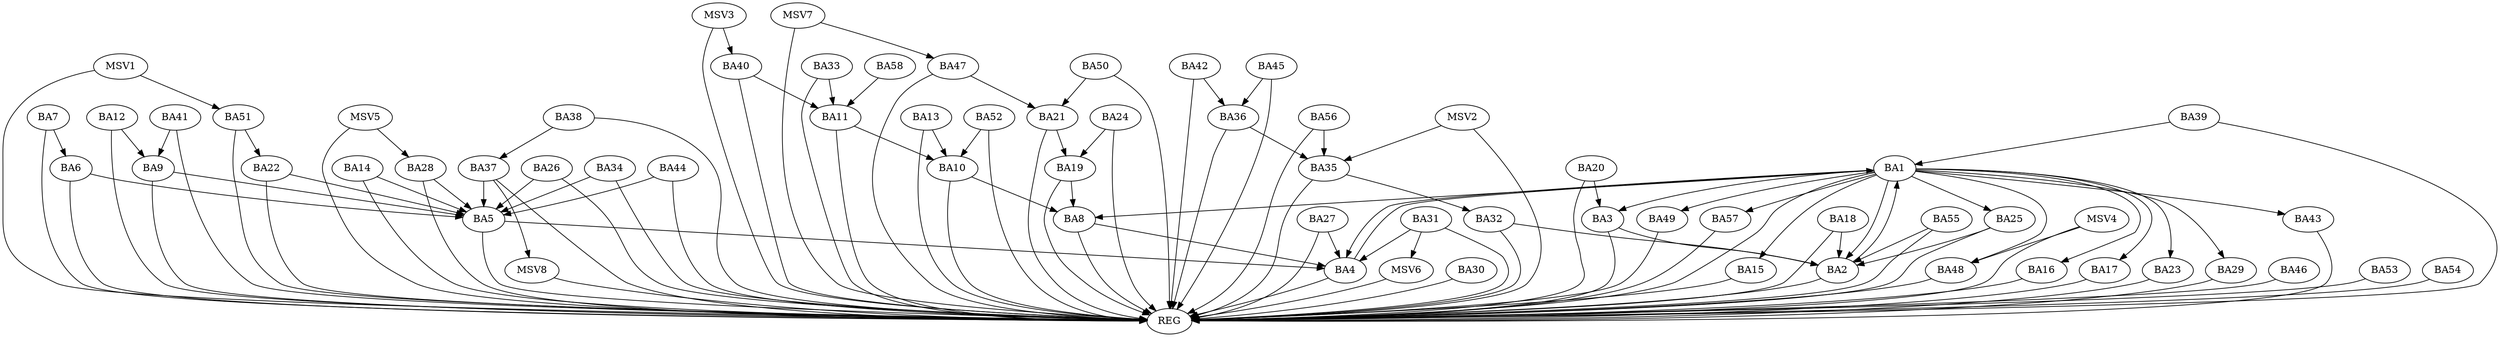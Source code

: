 strict digraph G {
  BA1 [ label="BA1" ];
  BA2 [ label="BA2" ];
  BA3 [ label="BA3" ];
  BA4 [ label="BA4" ];
  BA5 [ label="BA5" ];
  BA6 [ label="BA6" ];
  BA7 [ label="BA7" ];
  BA8 [ label="BA8" ];
  BA9 [ label="BA9" ];
  BA10 [ label="BA10" ];
  BA11 [ label="BA11" ];
  BA12 [ label="BA12" ];
  BA13 [ label="BA13" ];
  BA14 [ label="BA14" ];
  BA15 [ label="BA15" ];
  BA16 [ label="BA16" ];
  BA17 [ label="BA17" ];
  BA18 [ label="BA18" ];
  BA19 [ label="BA19" ];
  BA20 [ label="BA20" ];
  BA21 [ label="BA21" ];
  BA22 [ label="BA22" ];
  BA23 [ label="BA23" ];
  BA24 [ label="BA24" ];
  BA25 [ label="BA25" ];
  BA26 [ label="BA26" ];
  BA27 [ label="BA27" ];
  BA28 [ label="BA28" ];
  BA29 [ label="BA29" ];
  BA30 [ label="BA30" ];
  BA31 [ label="BA31" ];
  BA32 [ label="BA32" ];
  BA33 [ label="BA33" ];
  BA34 [ label="BA34" ];
  BA35 [ label="BA35" ];
  BA36 [ label="BA36" ];
  BA37 [ label="BA37" ];
  BA38 [ label="BA38" ];
  BA39 [ label="BA39" ];
  BA40 [ label="BA40" ];
  BA41 [ label="BA41" ];
  BA42 [ label="BA42" ];
  BA43 [ label="BA43" ];
  BA44 [ label="BA44" ];
  BA45 [ label="BA45" ];
  BA46 [ label="BA46" ];
  BA47 [ label="BA47" ];
  BA48 [ label="BA48" ];
  BA49 [ label="BA49" ];
  BA50 [ label="BA50" ];
  BA51 [ label="BA51" ];
  BA52 [ label="BA52" ];
  BA53 [ label="BA53" ];
  BA54 [ label="BA54" ];
  BA55 [ label="BA55" ];
  BA56 [ label="BA56" ];
  BA57 [ label="BA57" ];
  BA58 [ label="BA58" ];
  REG [ label="REG" ];
  MSV1 [ label="MSV1" ];
  MSV2 [ label="MSV2" ];
  MSV3 [ label="MSV3" ];
  MSV4 [ label="MSV4" ];
  MSV5 [ label="MSV5" ];
  MSV6 [ label="MSV6" ];
  MSV7 [ label="MSV7" ];
  MSV8 [ label="MSV8" ];
  BA1 -> BA2;
  BA2 -> BA1;
  BA3 -> BA2;
  BA4 -> BA1;
  BA5 -> BA4;
  BA6 -> BA5;
  BA7 -> BA6;
  BA8 -> BA4;
  BA9 -> BA5;
  BA10 -> BA8;
  BA11 -> BA10;
  BA12 -> BA9;
  BA13 -> BA10;
  BA14 -> BA5;
  BA18 -> BA2;
  BA19 -> BA8;
  BA20 -> BA3;
  BA21 -> BA19;
  BA22 -> BA5;
  BA24 -> BA19;
  BA25 -> BA2;
  BA26 -> BA5;
  BA27 -> BA4;
  BA28 -> BA5;
  BA31 -> BA4;
  BA32 -> BA2;
  BA33 -> BA11;
  BA34 -> BA5;
  BA35 -> BA32;
  BA36 -> BA35;
  BA37 -> BA5;
  BA38 -> BA37;
  BA39 -> BA1;
  BA40 -> BA11;
  BA41 -> BA9;
  BA42 -> BA36;
  BA44 -> BA5;
  BA45 -> BA36;
  BA47 -> BA21;
  BA50 -> BA21;
  BA51 -> BA22;
  BA52 -> BA10;
  BA55 -> BA2;
  BA56 -> BA35;
  BA58 -> BA11;
  BA1 -> REG;
  BA2 -> REG;
  BA3 -> REG;
  BA4 -> REG;
  BA5 -> REG;
  BA6 -> REG;
  BA7 -> REG;
  BA8 -> REG;
  BA9 -> REG;
  BA10 -> REG;
  BA11 -> REG;
  BA12 -> REG;
  BA13 -> REG;
  BA14 -> REG;
  BA15 -> REG;
  BA16 -> REG;
  BA17 -> REG;
  BA18 -> REG;
  BA19 -> REG;
  BA20 -> REG;
  BA21 -> REG;
  BA22 -> REG;
  BA23 -> REG;
  BA24 -> REG;
  BA25 -> REG;
  BA26 -> REG;
  BA27 -> REG;
  BA28 -> REG;
  BA29 -> REG;
  BA30 -> REG;
  BA31 -> REG;
  BA32 -> REG;
  BA33 -> REG;
  BA34 -> REG;
  BA35 -> REG;
  BA36 -> REG;
  BA37 -> REG;
  BA38 -> REG;
  BA39 -> REG;
  BA40 -> REG;
  BA41 -> REG;
  BA42 -> REG;
  BA43 -> REG;
  BA44 -> REG;
  BA45 -> REG;
  BA46 -> REG;
  BA47 -> REG;
  BA48 -> REG;
  BA49 -> REG;
  BA50 -> REG;
  BA51 -> REG;
  BA52 -> REG;
  BA53 -> REG;
  BA54 -> REG;
  BA55 -> REG;
  BA56 -> REG;
  BA57 -> REG;
  BA1 -> BA15;
  BA1 -> BA57;
  BA1 -> BA4;
  BA1 -> BA3;
  BA1 -> BA17;
  BA1 -> BA49;
  BA1 -> BA29;
  BA1 -> BA48;
  BA1 -> BA25;
  BA1 -> BA43;
  BA1 -> BA16;
  BA1 -> BA23;
  BA1 -> BA8;
  MSV1 -> BA51;
  MSV1 -> REG;
  MSV2 -> BA35;
  MSV2 -> REG;
  MSV3 -> BA40;
  MSV3 -> REG;
  MSV4 -> BA48;
  MSV4 -> REG;
  MSV5 -> BA28;
  MSV5 -> REG;
  BA31 -> MSV6;
  MSV6 -> REG;
  MSV7 -> BA47;
  MSV7 -> REG;
  BA37 -> MSV8;
  MSV8 -> REG;
}
